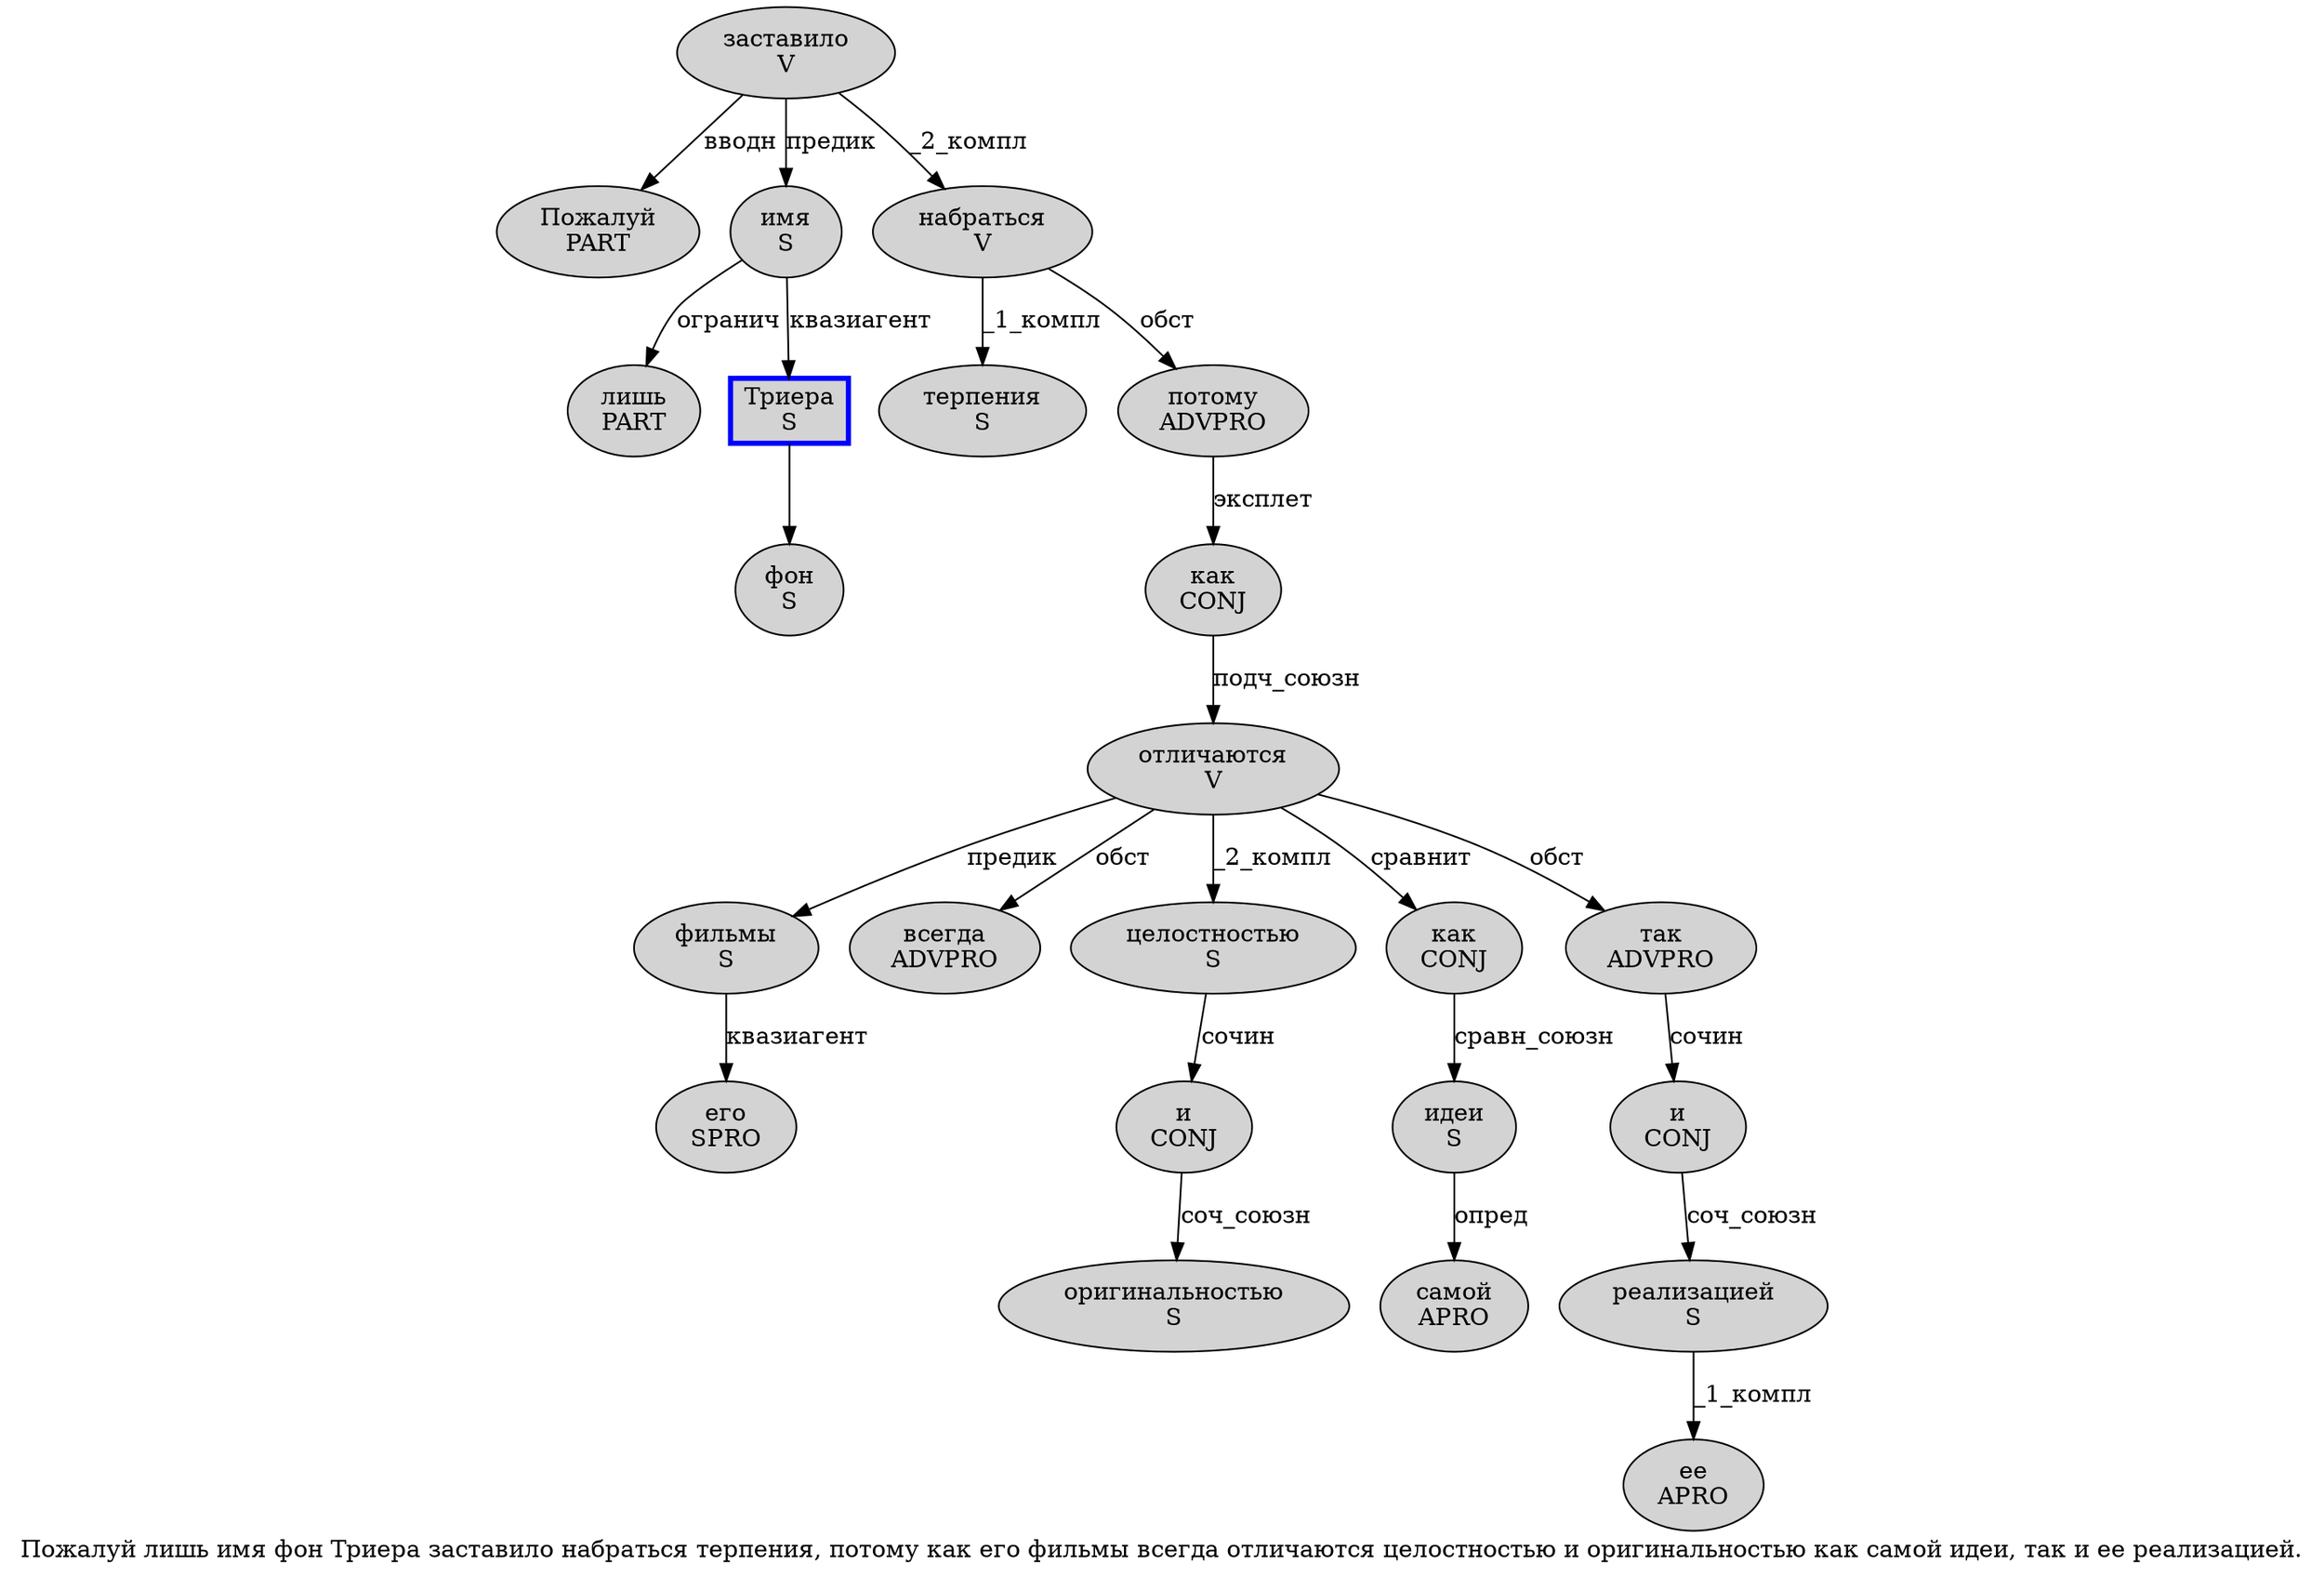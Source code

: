 digraph SENTENCE_1490 {
	graph [label="Пожалуй лишь имя фон Триера заставило набраться терпения, потому как его фильмы всегда отличаются целостностью и оригинальностью как самой идеи, так и ее реализацией."]
	node [style=filled]
		0 [label="Пожалуй
PART" color="" fillcolor=lightgray penwidth=1 shape=ellipse]
		1 [label="лишь
PART" color="" fillcolor=lightgray penwidth=1 shape=ellipse]
		2 [label="имя
S" color="" fillcolor=lightgray penwidth=1 shape=ellipse]
		3 [label="фон
S" color="" fillcolor=lightgray penwidth=1 shape=ellipse]
		4 [label="Триера
S" color=blue fillcolor=lightgray penwidth=3 shape=box]
		5 [label="заставило
V" color="" fillcolor=lightgray penwidth=1 shape=ellipse]
		6 [label="набраться
V" color="" fillcolor=lightgray penwidth=1 shape=ellipse]
		7 [label="терпения
S" color="" fillcolor=lightgray penwidth=1 shape=ellipse]
		9 [label="потому
ADVPRO" color="" fillcolor=lightgray penwidth=1 shape=ellipse]
		10 [label="как
CONJ" color="" fillcolor=lightgray penwidth=1 shape=ellipse]
		11 [label="его
SPRO" color="" fillcolor=lightgray penwidth=1 shape=ellipse]
		12 [label="фильмы
S" color="" fillcolor=lightgray penwidth=1 shape=ellipse]
		13 [label="всегда
ADVPRO" color="" fillcolor=lightgray penwidth=1 shape=ellipse]
		14 [label="отличаются
V" color="" fillcolor=lightgray penwidth=1 shape=ellipse]
		15 [label="целостностью
S" color="" fillcolor=lightgray penwidth=1 shape=ellipse]
		16 [label="и
CONJ" color="" fillcolor=lightgray penwidth=1 shape=ellipse]
		17 [label="оригинальностью
S" color="" fillcolor=lightgray penwidth=1 shape=ellipse]
		18 [label="как
CONJ" color="" fillcolor=lightgray penwidth=1 shape=ellipse]
		19 [label="самой
APRO" color="" fillcolor=lightgray penwidth=1 shape=ellipse]
		20 [label="идеи
S" color="" fillcolor=lightgray penwidth=1 shape=ellipse]
		22 [label="так
ADVPRO" color="" fillcolor=lightgray penwidth=1 shape=ellipse]
		23 [label="и
CONJ" color="" fillcolor=lightgray penwidth=1 shape=ellipse]
		24 [label="ее
APRO" color="" fillcolor=lightgray penwidth=1 shape=ellipse]
		25 [label="реализацией
S" color="" fillcolor=lightgray penwidth=1 shape=ellipse]
			9 -> 10 [label="эксплет"]
			20 -> 19 [label="опред"]
			18 -> 20 [label="сравн_союзн"]
			5 -> 0 [label="вводн"]
			5 -> 2 [label="предик"]
			5 -> 6 [label="_2_компл"]
			14 -> 12 [label="предик"]
			14 -> 13 [label="обст"]
			14 -> 15 [label="_2_компл"]
			14 -> 18 [label="сравнит"]
			14 -> 22 [label="обст"]
			10 -> 14 [label="подч_союзн"]
			2 -> 1 [label="огранич"]
			2 -> 4 [label="квазиагент"]
			4 -> 3
			23 -> 25 [label="соч_союзн"]
			22 -> 23 [label="сочин"]
			25 -> 24 [label="_1_компл"]
			16 -> 17 [label="соч_союзн"]
			12 -> 11 [label="квазиагент"]
			6 -> 7 [label="_1_компл"]
			6 -> 9 [label="обст"]
			15 -> 16 [label="сочин"]
}